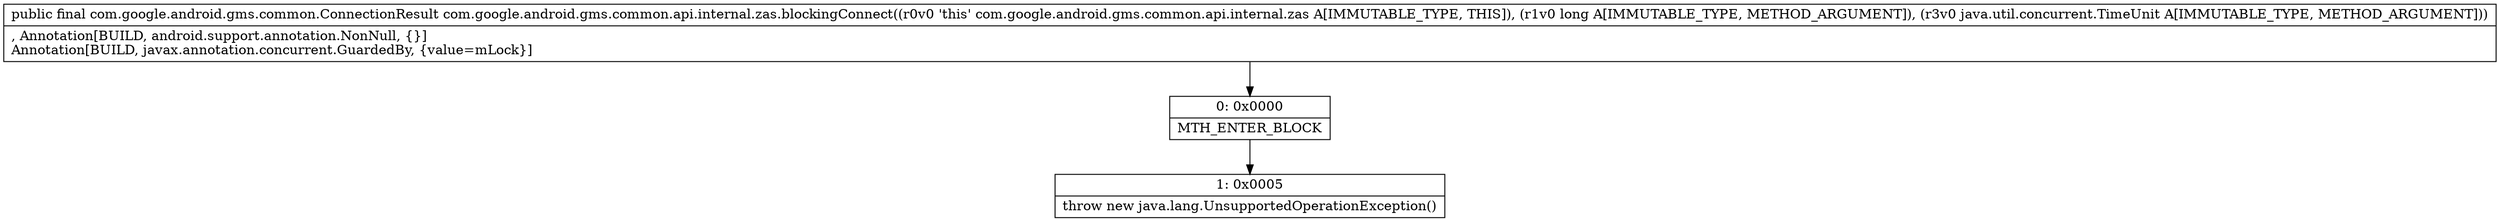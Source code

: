 digraph "CFG forcom.google.android.gms.common.api.internal.zas.blockingConnect(JLjava\/util\/concurrent\/TimeUnit;)Lcom\/google\/android\/gms\/common\/ConnectionResult;" {
Node_0 [shape=record,label="{0\:\ 0x0000|MTH_ENTER_BLOCK\l}"];
Node_1 [shape=record,label="{1\:\ 0x0005|throw new java.lang.UnsupportedOperationException()\l}"];
MethodNode[shape=record,label="{public final com.google.android.gms.common.ConnectionResult com.google.android.gms.common.api.internal.zas.blockingConnect((r0v0 'this' com.google.android.gms.common.api.internal.zas A[IMMUTABLE_TYPE, THIS]), (r1v0 long A[IMMUTABLE_TYPE, METHOD_ARGUMENT]), (r3v0 java.util.concurrent.TimeUnit A[IMMUTABLE_TYPE, METHOD_ARGUMENT]))  | , Annotation[BUILD, android.support.annotation.NonNull, \{\}]\lAnnotation[BUILD, javax.annotation.concurrent.GuardedBy, \{value=mLock\}]\l}"];
MethodNode -> Node_0;
Node_0 -> Node_1;
}

